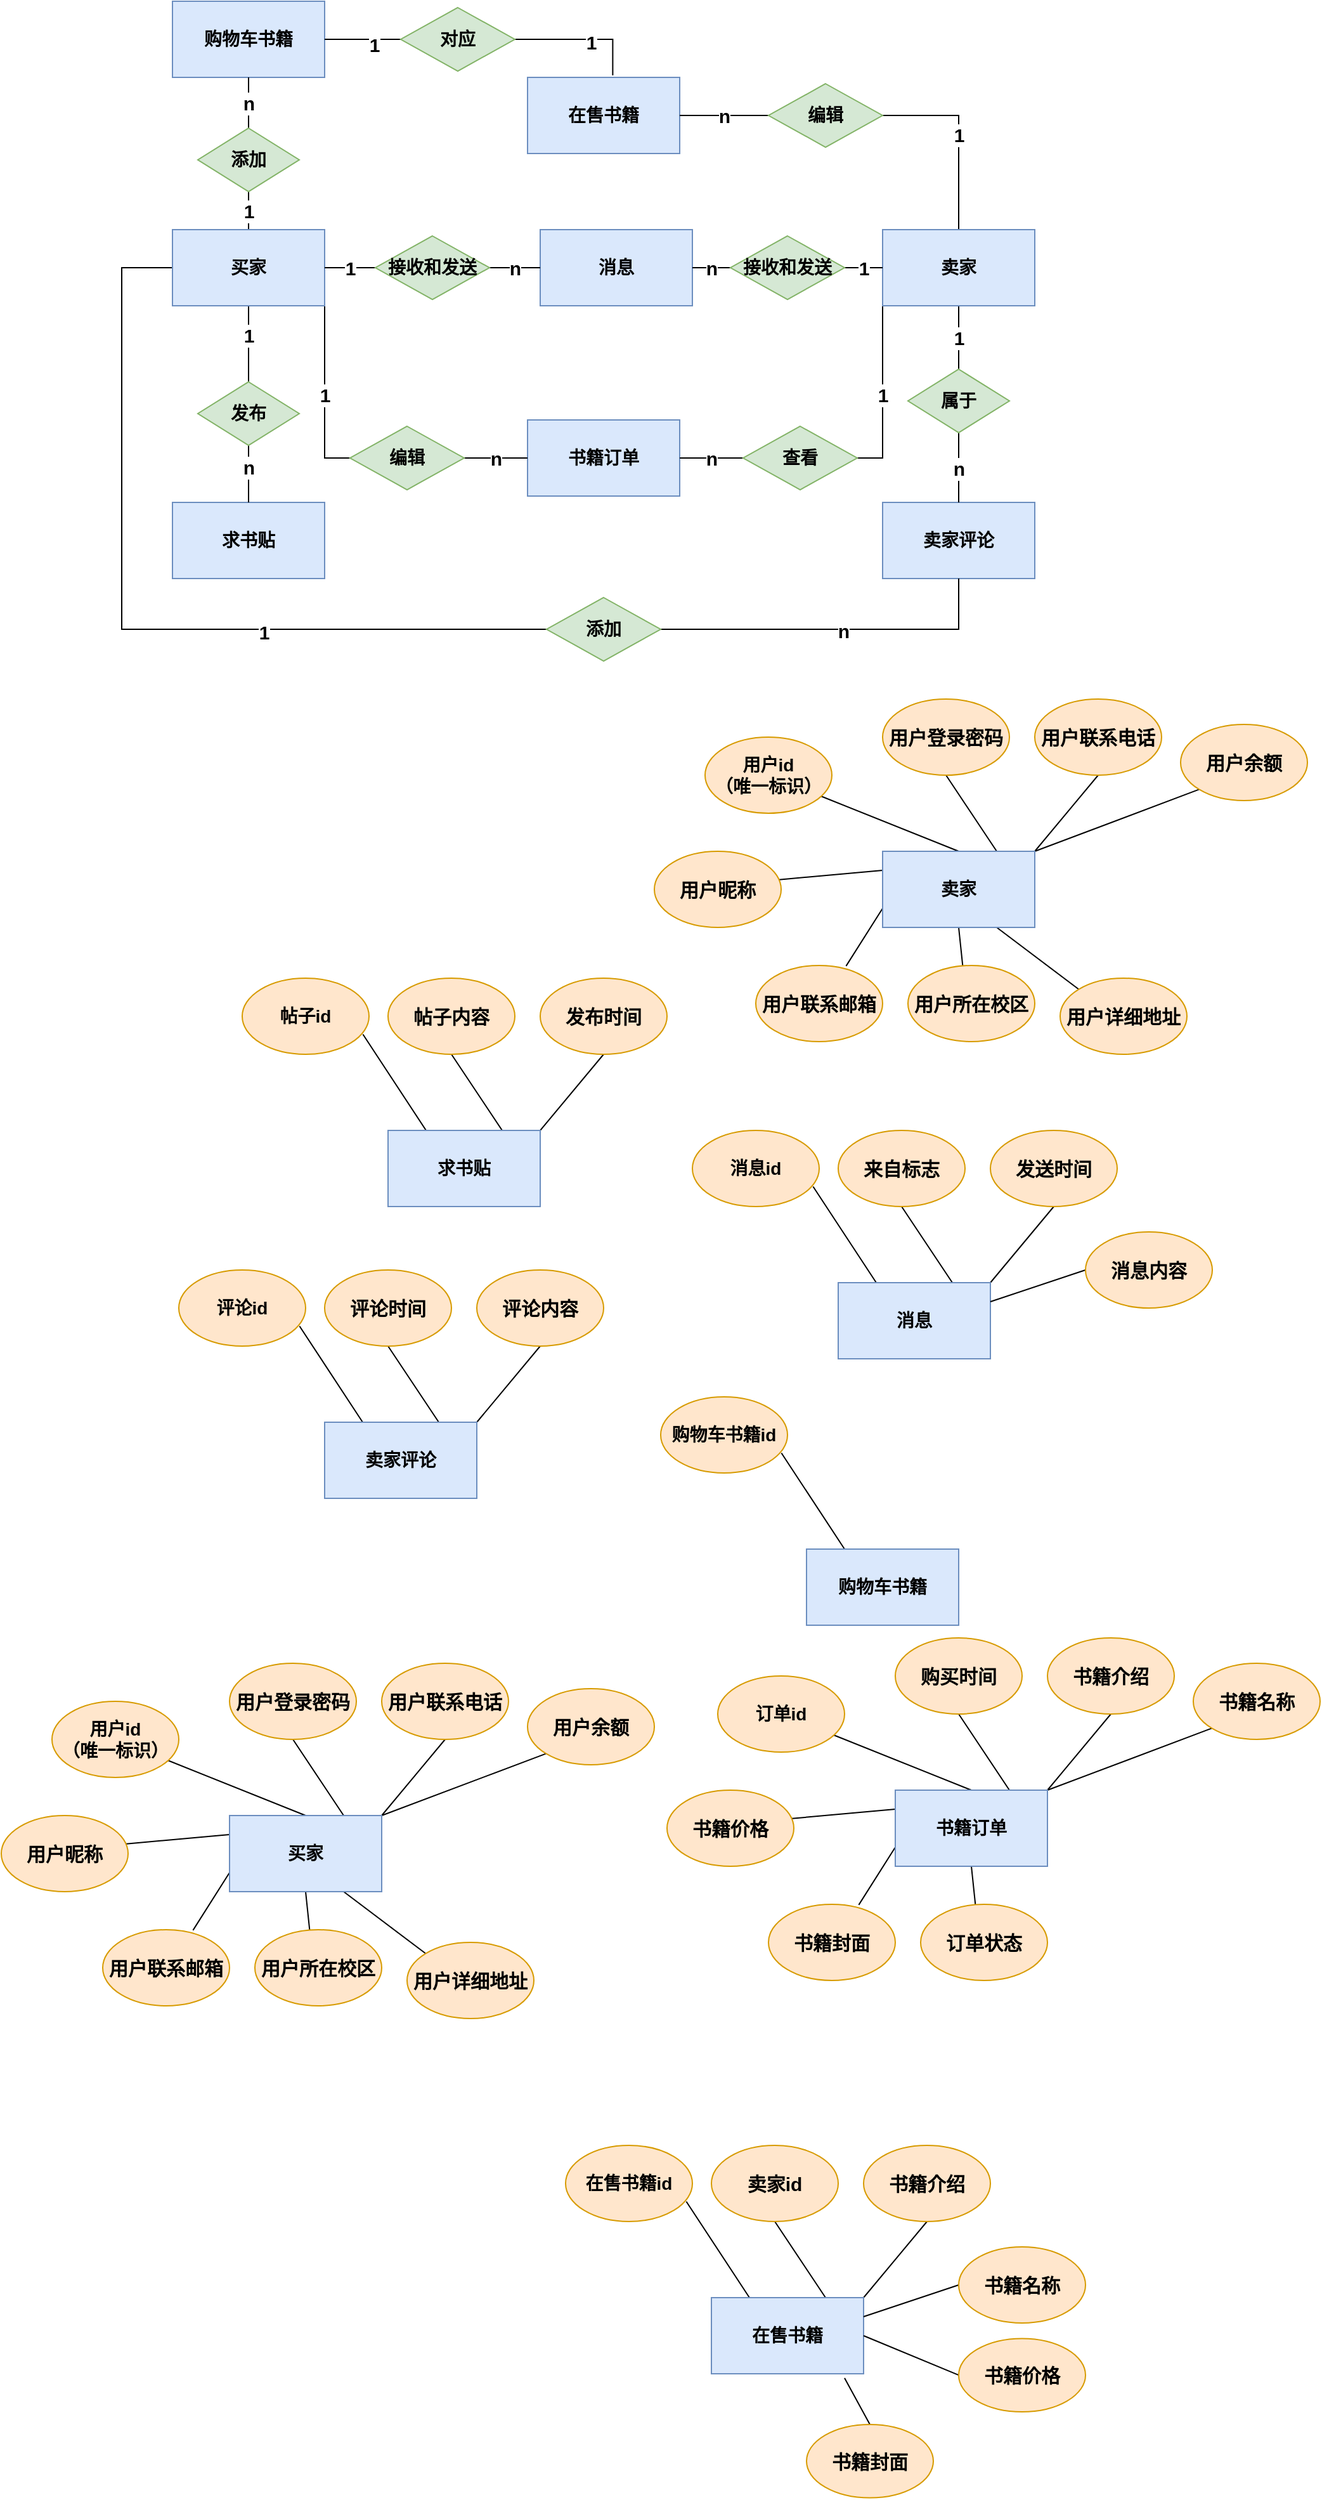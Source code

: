 <mxfile version="20.8.16" type="device"><diagram name="第 1 页" id="8l563rcON2vno61S410A"><mxGraphModel dx="1036" dy="1464" grid="1" gridSize="10" guides="1" tooltips="1" connect="1" arrows="0" fold="1" page="1" pageScale="1" pageWidth="1100" pageHeight="850" math="0" shadow="0"><root><mxCell id="0"/><mxCell id="1" parent="0"/><mxCell id="dIaClcadfGpG7z3lYNWs-26" value="1" style="edgeStyle=orthogonalEdgeStyle;rounded=0;orthogonalLoop=1;jettySize=auto;html=1;exitX=1;exitY=1;exitDx=0;exitDy=0;entryX=0;entryY=0.5;entryDx=0;entryDy=0;endArrow=none;endFill=0;fontSize=15;fontStyle=1" parent="1" source="dIaClcadfGpG7z3lYNWs-1" target="dIaClcadfGpG7z3lYNWs-25" edge="1"><mxGeometry relative="1" as="geometry"/></mxCell><mxCell id="dIaClcadfGpG7z3lYNWs-32" value="1" style="edgeStyle=orthogonalEdgeStyle;rounded=0;orthogonalLoop=1;jettySize=auto;html=1;exitX=0.5;exitY=0;exitDx=0;exitDy=0;entryX=0.5;entryY=1;entryDx=0;entryDy=0;endArrow=none;endFill=0;fontSize=15;fontStyle=1" parent="1" source="dIaClcadfGpG7z3lYNWs-1" target="dIaClcadfGpG7z3lYNWs-31" edge="1"><mxGeometry relative="1" as="geometry"/></mxCell><mxCell id="1oNPX_xILTCKL714M1H0-17" style="edgeStyle=orthogonalEdgeStyle;rounded=0;orthogonalLoop=1;jettySize=auto;html=1;exitX=0.5;exitY=1;exitDx=0;exitDy=0;entryX=0.5;entryY=0;entryDx=0;entryDy=0;endArrow=none;endFill=0;" parent="1" source="dIaClcadfGpG7z3lYNWs-1" target="1oNPX_xILTCKL714M1H0-2" edge="1"><mxGeometry relative="1" as="geometry"><Array as="points"><mxPoint x="230" y="230"/><mxPoint x="230" y="230"/></Array></mxGeometry></mxCell><mxCell id="1oNPX_xILTCKL714M1H0-22" value="1" style="edgeLabel;html=1;align=center;verticalAlign=middle;resizable=0;points=[];fontSize=15;fontStyle=1" parent="1oNPX_xILTCKL714M1H0-17" vertex="1" connectable="0"><mxGeometry x="-0.25" relative="1" as="geometry"><mxPoint as="offset"/></mxGeometry></mxCell><mxCell id="MzByz4AcuY7VvgMezkem-1" style="edgeStyle=orthogonalEdgeStyle;rounded=0;orthogonalLoop=1;jettySize=auto;html=1;exitX=0;exitY=0.5;exitDx=0;exitDy=0;entryX=0;entryY=0.5;entryDx=0;entryDy=0;endArrow=none;fontSize=15;endFill=0;fontStyle=1;" parent="1" source="dIaClcadfGpG7z3lYNWs-1" target="MzByz4AcuY7VvgMezkem-2" edge="1"><mxGeometry relative="1" as="geometry"><mxPoint x="140" y="461" as="targetPoint"/><Array as="points"><mxPoint x="130" y="180"/><mxPoint x="130" y="465"/></Array></mxGeometry></mxCell><mxCell id="MzByz4AcuY7VvgMezkem-4" value="1" style="edgeLabel;html=1;align=center;verticalAlign=middle;resizable=0;points=[];fontSize=15;fontFamily=Helvetica;fontColor=default;fontStyle=1" parent="MzByz4AcuY7VvgMezkem-1" vertex="1" connectable="0"><mxGeometry x="0.324" y="-2" relative="1" as="geometry"><mxPoint as="offset"/></mxGeometry></mxCell><mxCell id="dIaClcadfGpG7z3lYNWs-1" value="&lt;font style=&quot;font-size: 14px;&quot;&gt;&lt;b&gt;买家&lt;/b&gt;&lt;/font&gt;" style="rounded=0;whiteSpace=wrap;html=1;fillColor=#dae8fc;strokeColor=#6c8ebf;" parent="1" vertex="1"><mxGeometry x="170" y="150" width="120" height="60" as="geometry"/></mxCell><mxCell id="dIaClcadfGpG7z3lYNWs-17" value="1" style="edgeStyle=none;rounded=0;orthogonalLoop=1;jettySize=auto;html=1;exitX=0.5;exitY=1;exitDx=0;exitDy=0;entryX=0.5;entryY=0;entryDx=0;entryDy=0;endArrow=none;endFill=0;fontSize=15;fontStyle=1" parent="1" source="dIaClcadfGpG7z3lYNWs-2" target="dIaClcadfGpG7z3lYNWs-16" edge="1"><mxGeometry relative="1" as="geometry"/></mxCell><mxCell id="dIaClcadfGpG7z3lYNWs-34" value="1" style="edgeStyle=orthogonalEdgeStyle;rounded=0;orthogonalLoop=1;jettySize=auto;html=1;exitX=0;exitY=1;exitDx=0;exitDy=0;entryX=1;entryY=0.5;entryDx=0;entryDy=0;endArrow=none;endFill=0;fontSize=15;fontStyle=1" parent="1" source="dIaClcadfGpG7z3lYNWs-2" target="dIaClcadfGpG7z3lYNWs-28" edge="1"><mxGeometry relative="1" as="geometry"/></mxCell><mxCell id="dIaClcadfGpG7z3lYNWs-37" value="1" style="edgeStyle=orthogonalEdgeStyle;rounded=0;orthogonalLoop=1;jettySize=auto;html=1;exitX=0.5;exitY=0;exitDx=0;exitDy=0;entryX=1;entryY=0.5;entryDx=0;entryDy=0;endArrow=none;endFill=0;fontSize=15;fontStyle=1" parent="1" source="dIaClcadfGpG7z3lYNWs-2" target="dIaClcadfGpG7z3lYNWs-36" edge="1"><mxGeometry relative="1" as="geometry"/></mxCell><mxCell id="dIaClcadfGpG7z3lYNWs-2" value="&lt;font style=&quot;font-size: 14px;&quot;&gt;&lt;b&gt;卖家&lt;/b&gt;&lt;/font&gt;" style="rounded=0;whiteSpace=wrap;html=1;fillColor=#dae8fc;strokeColor=#6c8ebf;" parent="1" vertex="1"><mxGeometry x="730" y="150" width="120" height="60" as="geometry"/></mxCell><mxCell id="dIaClcadfGpG7z3lYNWs-3" value="&lt;font style=&quot;font-size: 14px;&quot;&gt;&lt;b&gt;在售书籍&lt;/b&gt;&lt;/font&gt;" style="rounded=0;whiteSpace=wrap;html=1;fillColor=#dae8fc;strokeColor=#6c8ebf;" parent="1" vertex="1"><mxGeometry x="450" y="30" width="120" height="60" as="geometry"/></mxCell><mxCell id="dIaClcadfGpG7z3lYNWs-4" value="&lt;font style=&quot;font-size: 14px;&quot;&gt;&lt;b&gt;消息&lt;/b&gt;&lt;/font&gt;" style="rounded=0;whiteSpace=wrap;html=1;fillColor=#dae8fc;strokeColor=#6c8ebf;" parent="1" vertex="1"><mxGeometry x="460" y="150" width="120" height="60" as="geometry"/></mxCell><mxCell id="dIaClcadfGpG7z3lYNWs-5" value="&lt;b&gt;&lt;font style=&quot;font-size: 14px;&quot;&gt;购物车书籍&lt;/font&gt;&lt;/b&gt;" style="rounded=0;whiteSpace=wrap;html=1;fillColor=#dae8fc;strokeColor=#6c8ebf;" parent="1" vertex="1"><mxGeometry x="170" y="-30" width="120" height="60" as="geometry"/></mxCell><mxCell id="dIaClcadfGpG7z3lYNWs-6" value="&lt;font style=&quot;font-size: 14px;&quot;&gt;&lt;b&gt;书籍订单&lt;/b&gt;&lt;/font&gt;" style="rounded=0;whiteSpace=wrap;html=1;fillColor=#dae8fc;strokeColor=#6c8ebf;" parent="1" vertex="1"><mxGeometry x="450" y="300" width="120" height="60" as="geometry"/></mxCell><mxCell id="dIaClcadfGpG7z3lYNWs-8" value="&lt;font style=&quot;font-size: 14px;&quot;&gt;&lt;b&gt;卖家评论&lt;/b&gt;&lt;/font&gt;" style="rounded=0;whiteSpace=wrap;html=1;fillColor=#dae8fc;strokeColor=#6c8ebf;" parent="1" vertex="1"><mxGeometry x="730" y="365" width="120" height="60" as="geometry"/></mxCell><mxCell id="dIaClcadfGpG7z3lYNWs-18" value="n" style="edgeStyle=none;rounded=0;orthogonalLoop=1;jettySize=auto;html=1;exitX=0.5;exitY=1;exitDx=0;exitDy=0;entryX=0.5;entryY=0;entryDx=0;entryDy=0;endArrow=none;endFill=0;fontSize=15;fontStyle=1" parent="1" source="dIaClcadfGpG7z3lYNWs-16" target="dIaClcadfGpG7z3lYNWs-8" edge="1"><mxGeometry relative="1" as="geometry"/></mxCell><mxCell id="dIaClcadfGpG7z3lYNWs-16" value="&lt;font style=&quot;font-size: 14px;&quot;&gt;&lt;b&gt;属于&lt;/b&gt;&lt;/font&gt;" style="rhombus;whiteSpace=wrap;html=1;fillColor=#d5e8d4;strokeColor=#82b366;" parent="1" vertex="1"><mxGeometry x="750" y="260" width="80" height="50" as="geometry"/></mxCell><mxCell id="dIaClcadfGpG7z3lYNWs-20" value="n" style="edgeStyle=none;rounded=0;orthogonalLoop=1;jettySize=auto;html=1;exitX=1;exitY=0.5;exitDx=0;exitDy=0;entryX=0;entryY=0.5;entryDx=0;entryDy=0;endArrow=none;endFill=0;fontSize=15;fontStyle=1" parent="1" source="dIaClcadfGpG7z3lYNWs-19" target="dIaClcadfGpG7z3lYNWs-4" edge="1"><mxGeometry relative="1" as="geometry"/></mxCell><mxCell id="dIaClcadfGpG7z3lYNWs-21" value="1" style="edgeStyle=none;rounded=0;orthogonalLoop=1;jettySize=auto;html=1;exitX=0;exitY=0.5;exitDx=0;exitDy=0;entryX=1;entryY=0.5;entryDx=0;entryDy=0;endArrow=none;endFill=0;fontSize=15;fontStyle=1" parent="1" source="dIaClcadfGpG7z3lYNWs-19" target="dIaClcadfGpG7z3lYNWs-1" edge="1"><mxGeometry relative="1" as="geometry"><mxPoint as="offset"/></mxGeometry></mxCell><mxCell id="dIaClcadfGpG7z3lYNWs-19" value="&lt;font style=&quot;font-size: 14px;&quot;&gt;&lt;b&gt;接收和发送&lt;/b&gt;&lt;/font&gt;" style="rhombus;whiteSpace=wrap;html=1;fillColor=#d5e8d4;strokeColor=#82b366;" parent="1" vertex="1"><mxGeometry x="330" y="155" width="90" height="50" as="geometry"/></mxCell><mxCell id="dIaClcadfGpG7z3lYNWs-23" value="1" style="edgeStyle=none;rounded=0;orthogonalLoop=1;jettySize=auto;html=1;exitX=1;exitY=0.5;exitDx=0;exitDy=0;entryX=0;entryY=0.5;entryDx=0;entryDy=0;endArrow=none;endFill=0;fontSize=15;fontStyle=1" parent="1" source="dIaClcadfGpG7z3lYNWs-22" target="dIaClcadfGpG7z3lYNWs-2" edge="1"><mxGeometry relative="1" as="geometry"/></mxCell><mxCell id="dIaClcadfGpG7z3lYNWs-24" value="n" style="edgeStyle=none;rounded=0;orthogonalLoop=1;jettySize=auto;html=1;exitX=0;exitY=0.5;exitDx=0;exitDy=0;entryX=1;entryY=0.5;entryDx=0;entryDy=0;endArrow=none;endFill=0;fontSize=15;fontStyle=1" parent="1" source="dIaClcadfGpG7z3lYNWs-22" target="dIaClcadfGpG7z3lYNWs-4" edge="1"><mxGeometry relative="1" as="geometry"/></mxCell><mxCell id="dIaClcadfGpG7z3lYNWs-22" value="&lt;font style=&quot;font-size: 14px;&quot;&gt;&lt;b&gt;接收和发送&lt;/b&gt;&lt;/font&gt;" style="rhombus;whiteSpace=wrap;html=1;fillColor=#d5e8d4;strokeColor=#82b366;" parent="1" vertex="1"><mxGeometry x="610" y="155" width="90" height="50" as="geometry"/></mxCell><mxCell id="dIaClcadfGpG7z3lYNWs-27" value="n" style="edgeStyle=orthogonalEdgeStyle;rounded=0;orthogonalLoop=1;jettySize=auto;html=1;exitX=1;exitY=0.5;exitDx=0;exitDy=0;entryX=0;entryY=0.5;entryDx=0;entryDy=0;endArrow=none;endFill=0;fontSize=15;fontStyle=1" parent="1" source="dIaClcadfGpG7z3lYNWs-25" target="dIaClcadfGpG7z3lYNWs-6" edge="1"><mxGeometry relative="1" as="geometry"/></mxCell><mxCell id="dIaClcadfGpG7z3lYNWs-25" value="&lt;font style=&quot;font-size: 14px;&quot;&gt;&lt;b&gt;编辑&lt;/b&gt;&lt;/font&gt;" style="rhombus;whiteSpace=wrap;html=1;fillColor=#d5e8d4;strokeColor=#82b366;" parent="1" vertex="1"><mxGeometry x="310" y="305" width="90" height="50" as="geometry"/></mxCell><mxCell id="dIaClcadfGpG7z3lYNWs-30" value="n" style="edgeStyle=orthogonalEdgeStyle;rounded=0;orthogonalLoop=1;jettySize=auto;html=1;exitX=0;exitY=0.5;exitDx=0;exitDy=0;entryX=1;entryY=0.5;entryDx=0;entryDy=0;endArrow=none;endFill=0;fontSize=15;fontStyle=1" parent="1" source="dIaClcadfGpG7z3lYNWs-28" target="dIaClcadfGpG7z3lYNWs-6" edge="1"><mxGeometry relative="1" as="geometry"/></mxCell><mxCell id="dIaClcadfGpG7z3lYNWs-28" value="&lt;font style=&quot;font-size: 14px;&quot;&gt;&lt;b&gt;查看&lt;/b&gt;&lt;/font&gt;" style="rhombus;whiteSpace=wrap;html=1;fillColor=#d5e8d4;strokeColor=#82b366;" parent="1" vertex="1"><mxGeometry x="620" y="305" width="90" height="50" as="geometry"/></mxCell><mxCell id="dIaClcadfGpG7z3lYNWs-33" value="n" style="edgeStyle=orthogonalEdgeStyle;rounded=0;orthogonalLoop=1;jettySize=auto;html=1;exitX=0.5;exitY=0;exitDx=0;exitDy=0;entryX=0.5;entryY=1;entryDx=0;entryDy=0;endArrow=none;endFill=0;fontSize=15;fontStyle=1" parent="1" source="dIaClcadfGpG7z3lYNWs-31" target="dIaClcadfGpG7z3lYNWs-5" edge="1"><mxGeometry relative="1" as="geometry"/></mxCell><mxCell id="dIaClcadfGpG7z3lYNWs-31" value="&lt;font style=&quot;font-size: 14px;&quot;&gt;&lt;b&gt;添加&lt;/b&gt;&lt;/font&gt;" style="rhombus;whiteSpace=wrap;html=1;fillColor=#d5e8d4;strokeColor=#82b366;" parent="1" vertex="1"><mxGeometry x="190" y="70" width="80" height="50" as="geometry"/></mxCell><mxCell id="dIaClcadfGpG7z3lYNWs-38" value="n" style="edgeStyle=orthogonalEdgeStyle;rounded=0;orthogonalLoop=1;jettySize=auto;html=1;exitX=0;exitY=0.5;exitDx=0;exitDy=0;entryX=1;entryY=0.5;entryDx=0;entryDy=0;endArrow=none;endFill=0;fontSize=15;fontStyle=1" parent="1" source="dIaClcadfGpG7z3lYNWs-36" target="dIaClcadfGpG7z3lYNWs-3" edge="1"><mxGeometry relative="1" as="geometry"/></mxCell><mxCell id="dIaClcadfGpG7z3lYNWs-36" value="&lt;font style=&quot;font-size: 14px;&quot;&gt;&lt;b&gt;编辑&lt;/b&gt;&lt;/font&gt;" style="rhombus;whiteSpace=wrap;html=1;fillColor=#d5e8d4;strokeColor=#82b366;" parent="1" vertex="1"><mxGeometry x="640" y="35" width="90" height="50" as="geometry"/></mxCell><mxCell id="1oNPX_xILTCKL714M1H0-1" value="&lt;span style=&quot;font-size: 14px;&quot;&gt;&lt;b&gt;求书贴&lt;/b&gt;&lt;/span&gt;" style="rounded=0;whiteSpace=wrap;html=1;fillColor=#dae8fc;strokeColor=#6c8ebf;" parent="1" vertex="1"><mxGeometry x="170" y="365" width="120" height="60" as="geometry"/></mxCell><mxCell id="1oNPX_xILTCKL714M1H0-21" style="edgeStyle=orthogonalEdgeStyle;rounded=0;orthogonalLoop=1;jettySize=auto;html=1;exitX=0.5;exitY=1;exitDx=0;exitDy=0;entryX=0.5;entryY=0;entryDx=0;entryDy=0;fontSize=13;fontStyle=1;endArrow=none;endFill=0;" parent="1" source="1oNPX_xILTCKL714M1H0-2" target="1oNPX_xILTCKL714M1H0-1" edge="1"><mxGeometry relative="1" as="geometry"/></mxCell><mxCell id="1oNPX_xILTCKL714M1H0-23" value="n" style="edgeLabel;html=1;align=center;verticalAlign=middle;resizable=0;points=[];fontSize=15;fontStyle=1" parent="1oNPX_xILTCKL714M1H0-21" vertex="1" connectable="0"><mxGeometry x="-0.255" y="2" relative="1" as="geometry"><mxPoint x="-2" as="offset"/></mxGeometry></mxCell><mxCell id="1oNPX_xILTCKL714M1H0-2" value="&lt;font style=&quot;font-size: 14px;&quot;&gt;&lt;b&gt;发布&lt;/b&gt;&lt;/font&gt;" style="rhombus;whiteSpace=wrap;html=1;fillColor=#d5e8d4;strokeColor=#82b366;" parent="1" vertex="1"><mxGeometry x="190" y="270" width="80" height="50" as="geometry"/></mxCell><mxCell id="MzByz4AcuY7VvgMezkem-3" style="edgeStyle=orthogonalEdgeStyle;shape=connector;rounded=0;orthogonalLoop=1;jettySize=auto;html=1;exitX=1;exitY=0.5;exitDx=0;exitDy=0;entryX=0.5;entryY=1;entryDx=0;entryDy=0;labelBackgroundColor=default;strokeColor=default;fontFamily=Helvetica;fontSize=15;fontColor=default;endArrow=none;endFill=0;fontStyle=1;" parent="1" source="MzByz4AcuY7VvgMezkem-2" target="dIaClcadfGpG7z3lYNWs-8" edge="1"><mxGeometry relative="1" as="geometry"/></mxCell><mxCell id="MzByz4AcuY7VvgMezkem-5" value="n" style="edgeLabel;html=1;align=center;verticalAlign=middle;resizable=0;points=[];fontSize=15;fontFamily=Helvetica;fontColor=default;fontStyle=1" parent="MzByz4AcuY7VvgMezkem-3" vertex="1" connectable="0"><mxGeometry x="0.047" y="-1" relative="1" as="geometry"><mxPoint as="offset"/></mxGeometry></mxCell><mxCell id="MzByz4AcuY7VvgMezkem-2" value="&lt;span style=&quot;font-size: 14px;&quot;&gt;&lt;b&gt;添加&lt;/b&gt;&lt;/span&gt;" style="rhombus;whiteSpace=wrap;html=1;fillColor=#d5e8d4;strokeColor=#82b366;" parent="1" vertex="1"><mxGeometry x="465" y="440" width="90" height="50" as="geometry"/></mxCell><mxCell id="MzByz4AcuY7VvgMezkem-8" style="edgeStyle=orthogonalEdgeStyle;shape=connector;rounded=0;orthogonalLoop=1;jettySize=auto;html=1;exitX=1;exitY=0.5;exitDx=0;exitDy=0;entryX=0.56;entryY=-0.027;entryDx=0;entryDy=0;entryPerimeter=0;labelBackgroundColor=default;strokeColor=default;fontFamily=Helvetica;fontSize=15;fontColor=default;endArrow=none;endFill=0;fontStyle=1;" parent="1" source="MzByz4AcuY7VvgMezkem-7" target="dIaClcadfGpG7z3lYNWs-3" edge="1"><mxGeometry relative="1" as="geometry"/></mxCell><mxCell id="MzByz4AcuY7VvgMezkem-11" value="1" style="edgeLabel;html=1;align=center;verticalAlign=middle;resizable=0;points=[];fontSize=15;fontFamily=Helvetica;fontColor=default;fontStyle=1" parent="MzByz4AcuY7VvgMezkem-8" vertex="1" connectable="0"><mxGeometry x="0.137" y="-2" relative="1" as="geometry"><mxPoint as="offset"/></mxGeometry></mxCell><mxCell id="MzByz4AcuY7VvgMezkem-9" style="edgeStyle=orthogonalEdgeStyle;shape=connector;rounded=0;orthogonalLoop=1;jettySize=auto;html=1;exitX=0;exitY=0.5;exitDx=0;exitDy=0;entryX=1;entryY=0.5;entryDx=0;entryDy=0;labelBackgroundColor=default;strokeColor=default;fontFamily=Helvetica;fontSize=15;fontColor=default;endArrow=none;endFill=0;fontStyle=1;" parent="1" source="MzByz4AcuY7VvgMezkem-7" target="dIaClcadfGpG7z3lYNWs-5" edge="1"><mxGeometry relative="1" as="geometry"/></mxCell><mxCell id="MzByz4AcuY7VvgMezkem-10" value="1" style="edgeLabel;html=1;align=center;verticalAlign=middle;resizable=0;points=[];fontSize=15;fontFamily=Helvetica;fontColor=default;fontStyle=1" parent="MzByz4AcuY7VvgMezkem-9" vertex="1" connectable="0"><mxGeometry x="-0.3" y="4" relative="1" as="geometry"><mxPoint as="offset"/></mxGeometry></mxCell><mxCell id="MzByz4AcuY7VvgMezkem-7" value="&lt;span style=&quot;font-size: 14px;&quot;&gt;&lt;b&gt;对应&lt;/b&gt;&lt;/span&gt;" style="rhombus;whiteSpace=wrap;html=1;fillColor=#d5e8d4;strokeColor=#82b366;" parent="1" vertex="1"><mxGeometry x="350" y="-25" width="90" height="50" as="geometry"/></mxCell><mxCell id="RXE6Exh6KFEP3RK8xQC1-11" style="edgeStyle=none;rounded=0;orthogonalLoop=1;jettySize=auto;html=1;exitX=1;exitY=0;exitDx=0;exitDy=0;entryX=0;entryY=1;entryDx=0;entryDy=0;fontSize=15;endArrow=none;endFill=0;fontStyle=1;" parent="1" source="RXE6Exh6KFEP3RK8xQC1-1" target="RXE6Exh6KFEP3RK8xQC1-9" edge="1"><mxGeometry relative="1" as="geometry"/></mxCell><mxCell id="RXE6Exh6KFEP3RK8xQC1-12" style="edgeStyle=none;rounded=0;orthogonalLoop=1;jettySize=auto;html=1;exitX=1;exitY=0;exitDx=0;exitDy=0;entryX=0.5;entryY=1;entryDx=0;entryDy=0;fontSize=15;endArrow=none;endFill=0;fontStyle=1;" parent="1" source="RXE6Exh6KFEP3RK8xQC1-1" target="RXE6Exh6KFEP3RK8xQC1-4" edge="1"><mxGeometry relative="1" as="geometry"/></mxCell><mxCell id="RXE6Exh6KFEP3RK8xQC1-13" style="edgeStyle=none;rounded=0;orthogonalLoop=1;jettySize=auto;html=1;exitX=0.75;exitY=0;exitDx=0;exitDy=0;entryX=0.5;entryY=1;entryDx=0;entryDy=0;fontSize=15;endArrow=none;endFill=0;fontStyle=1;" parent="1" source="RXE6Exh6KFEP3RK8xQC1-1" target="RXE6Exh6KFEP3RK8xQC1-3" edge="1"><mxGeometry relative="1" as="geometry"/></mxCell><mxCell id="RXE6Exh6KFEP3RK8xQC1-14" style="edgeStyle=none;rounded=0;orthogonalLoop=1;jettySize=auto;html=1;exitX=0.5;exitY=0;exitDx=0;exitDy=0;fontSize=15;endArrow=none;endFill=0;fontStyle=1;" parent="1" source="RXE6Exh6KFEP3RK8xQC1-1" target="RXE6Exh6KFEP3RK8xQC1-2" edge="1"><mxGeometry relative="1" as="geometry"/></mxCell><mxCell id="RXE6Exh6KFEP3RK8xQC1-15" style="edgeStyle=none;rounded=0;orthogonalLoop=1;jettySize=auto;html=1;exitX=0;exitY=0.25;exitDx=0;exitDy=0;entryX=0.984;entryY=0.373;entryDx=0;entryDy=0;entryPerimeter=0;fontSize=15;endArrow=none;endFill=0;fontStyle=1;" parent="1" source="RXE6Exh6KFEP3RK8xQC1-1" target="RXE6Exh6KFEP3RK8xQC1-7" edge="1"><mxGeometry relative="1" as="geometry"/></mxCell><mxCell id="RXE6Exh6KFEP3RK8xQC1-16" style="edgeStyle=none;rounded=0;orthogonalLoop=1;jettySize=auto;html=1;exitX=0;exitY=0.75;exitDx=0;exitDy=0;entryX=0.712;entryY=0.007;entryDx=0;entryDy=0;entryPerimeter=0;fontSize=15;endArrow=none;endFill=0;fontStyle=1;" parent="1" source="RXE6Exh6KFEP3RK8xQC1-1" target="RXE6Exh6KFEP3RK8xQC1-5" edge="1"><mxGeometry relative="1" as="geometry"><Array as="points"/></mxGeometry></mxCell><mxCell id="RXE6Exh6KFEP3RK8xQC1-17" style="edgeStyle=none;rounded=0;orthogonalLoop=1;jettySize=auto;html=1;exitX=0.5;exitY=1;exitDx=0;exitDy=0;entryX=0.432;entryY=0.007;entryDx=0;entryDy=0;entryPerimeter=0;fontSize=15;endArrow=none;endFill=0;fontStyle=1;" parent="1" source="RXE6Exh6KFEP3RK8xQC1-1" target="RXE6Exh6KFEP3RK8xQC1-10" edge="1"><mxGeometry relative="1" as="geometry"><Array as="points"/></mxGeometry></mxCell><mxCell id="RXE6Exh6KFEP3RK8xQC1-18" style="edgeStyle=none;rounded=0;orthogonalLoop=1;jettySize=auto;html=1;exitX=0.75;exitY=1;exitDx=0;exitDy=0;entryX=0;entryY=0;entryDx=0;entryDy=0;fontSize=15;endArrow=none;endFill=0;fontStyle=1;" parent="1" source="RXE6Exh6KFEP3RK8xQC1-1" target="RXE6Exh6KFEP3RK8xQC1-8" edge="1"><mxGeometry relative="1" as="geometry"/></mxCell><mxCell id="RXE6Exh6KFEP3RK8xQC1-1" value="&lt;font style=&quot;font-size: 14px;&quot;&gt;&lt;b&gt;买家&lt;/b&gt;&lt;/font&gt;" style="rounded=0;whiteSpace=wrap;html=1;fillColor=#dae8fc;strokeColor=#6c8ebf;" parent="1" vertex="1"><mxGeometry x="215" y="1400" width="120" height="60" as="geometry"/></mxCell><mxCell id="RXE6Exh6KFEP3RK8xQC1-2" value="&lt;font style=&quot;font-size: 14px;&quot;&gt;&lt;b&gt;用户id&lt;br&gt;（唯一标识）&lt;/b&gt;&lt;/font&gt;" style="ellipse;whiteSpace=wrap;html=1;fillColor=#ffe6cc;strokeColor=#d79b00;" parent="1" vertex="1"><mxGeometry x="75" y="1310" width="100" height="60" as="geometry"/></mxCell><mxCell id="RXE6Exh6KFEP3RK8xQC1-3" value="&lt;font style=&quot;font-size: 15px;&quot;&gt;&lt;b&gt;用户登录密码&lt;/b&gt;&lt;/font&gt;" style="ellipse;whiteSpace=wrap;html=1;fillColor=#ffe6cc;strokeColor=#d79b00;" parent="1" vertex="1"><mxGeometry x="215" y="1280" width="100" height="60" as="geometry"/></mxCell><mxCell id="RXE6Exh6KFEP3RK8xQC1-4" value="&lt;font style=&quot;font-size: 15px;&quot;&gt;&lt;b&gt;用户联系电话&lt;/b&gt;&lt;/font&gt;" style="ellipse;whiteSpace=wrap;html=1;fillColor=#ffe6cc;strokeColor=#d79b00;" parent="1" vertex="1"><mxGeometry x="335" y="1280" width="100" height="60" as="geometry"/></mxCell><mxCell id="RXE6Exh6KFEP3RK8xQC1-5" value="&lt;font style=&quot;font-size: 15px;&quot;&gt;&lt;b&gt;用户联系邮箱&lt;/b&gt;&lt;/font&gt;" style="ellipse;whiteSpace=wrap;html=1;fillColor=#ffe6cc;strokeColor=#d79b00;" parent="1" vertex="1"><mxGeometry x="115" y="1490" width="100" height="60" as="geometry"/></mxCell><mxCell id="RXE6Exh6KFEP3RK8xQC1-7" value="&lt;font style=&quot;font-size: 15px;&quot;&gt;&lt;b&gt;用户昵称&lt;/b&gt;&lt;/font&gt;" style="ellipse;whiteSpace=wrap;html=1;fillColor=#ffe6cc;strokeColor=#d79b00;" parent="1" vertex="1"><mxGeometry x="35" y="1400" width="100" height="60" as="geometry"/></mxCell><mxCell id="RXE6Exh6KFEP3RK8xQC1-8" value="&lt;font style=&quot;font-size: 15px;&quot;&gt;&lt;b&gt;用户详细地址&lt;/b&gt;&lt;/font&gt;" style="ellipse;whiteSpace=wrap;html=1;fillColor=#ffe6cc;strokeColor=#d79b00;" parent="1" vertex="1"><mxGeometry x="355" y="1500" width="100" height="60" as="geometry"/></mxCell><mxCell id="RXE6Exh6KFEP3RK8xQC1-9" value="&lt;b&gt;&lt;font style=&quot;font-size: 15px;&quot;&gt;用户余额&lt;/font&gt;&lt;/b&gt;" style="ellipse;whiteSpace=wrap;html=1;fillColor=#ffe6cc;strokeColor=#d79b00;" parent="1" vertex="1"><mxGeometry x="450" y="1300" width="100" height="60" as="geometry"/></mxCell><mxCell id="RXE6Exh6KFEP3RK8xQC1-10" value="&lt;font style=&quot;font-size: 15px;&quot;&gt;&lt;b&gt;用户所在校区&lt;/b&gt;&lt;/font&gt;" style="ellipse;whiteSpace=wrap;html=1;fillColor=#ffe6cc;strokeColor=#d79b00;" parent="1" vertex="1"><mxGeometry x="235" y="1490" width="100" height="60" as="geometry"/></mxCell><mxCell id="RXE6Exh6KFEP3RK8xQC1-19" style="edgeStyle=none;rounded=0;orthogonalLoop=1;jettySize=auto;html=1;exitX=1;exitY=0;exitDx=0;exitDy=0;entryX=0;entryY=1;entryDx=0;entryDy=0;fontSize=15;endArrow=none;endFill=0;fontStyle=1;" parent="1" source="RXE6Exh6KFEP3RK8xQC1-27" target="RXE6Exh6KFEP3RK8xQC1-34" edge="1"><mxGeometry relative="1" as="geometry"/></mxCell><mxCell id="RXE6Exh6KFEP3RK8xQC1-20" style="edgeStyle=none;rounded=0;orthogonalLoop=1;jettySize=auto;html=1;exitX=1;exitY=0;exitDx=0;exitDy=0;entryX=0.5;entryY=1;entryDx=0;entryDy=0;fontSize=15;endArrow=none;endFill=0;fontStyle=1;" parent="1" source="RXE6Exh6KFEP3RK8xQC1-27" target="RXE6Exh6KFEP3RK8xQC1-30" edge="1"><mxGeometry relative="1" as="geometry"/></mxCell><mxCell id="RXE6Exh6KFEP3RK8xQC1-21" style="edgeStyle=none;rounded=0;orthogonalLoop=1;jettySize=auto;html=1;exitX=0.75;exitY=0;exitDx=0;exitDy=0;entryX=0.5;entryY=1;entryDx=0;entryDy=0;fontSize=15;endArrow=none;endFill=0;fontStyle=1;" parent="1" source="RXE6Exh6KFEP3RK8xQC1-27" target="RXE6Exh6KFEP3RK8xQC1-29" edge="1"><mxGeometry relative="1" as="geometry"/></mxCell><mxCell id="RXE6Exh6KFEP3RK8xQC1-22" style="edgeStyle=none;rounded=0;orthogonalLoop=1;jettySize=auto;html=1;exitX=0.5;exitY=0;exitDx=0;exitDy=0;fontSize=15;endArrow=none;endFill=0;fontStyle=1;" parent="1" source="RXE6Exh6KFEP3RK8xQC1-27" target="RXE6Exh6KFEP3RK8xQC1-28" edge="1"><mxGeometry relative="1" as="geometry"/></mxCell><mxCell id="RXE6Exh6KFEP3RK8xQC1-23" style="edgeStyle=none;rounded=0;orthogonalLoop=1;jettySize=auto;html=1;exitX=0;exitY=0.25;exitDx=0;exitDy=0;entryX=0.984;entryY=0.373;entryDx=0;entryDy=0;entryPerimeter=0;fontSize=15;endArrow=none;endFill=0;fontStyle=1;" parent="1" source="RXE6Exh6KFEP3RK8xQC1-27" target="RXE6Exh6KFEP3RK8xQC1-32" edge="1"><mxGeometry relative="1" as="geometry"/></mxCell><mxCell id="RXE6Exh6KFEP3RK8xQC1-24" style="edgeStyle=none;rounded=0;orthogonalLoop=1;jettySize=auto;html=1;exitX=0;exitY=0.75;exitDx=0;exitDy=0;entryX=0.712;entryY=0.007;entryDx=0;entryDy=0;entryPerimeter=0;fontSize=15;endArrow=none;endFill=0;fontStyle=1;" parent="1" source="RXE6Exh6KFEP3RK8xQC1-27" target="RXE6Exh6KFEP3RK8xQC1-31" edge="1"><mxGeometry relative="1" as="geometry"><Array as="points"/></mxGeometry></mxCell><mxCell id="RXE6Exh6KFEP3RK8xQC1-25" style="edgeStyle=none;rounded=0;orthogonalLoop=1;jettySize=auto;html=1;exitX=0.5;exitY=1;exitDx=0;exitDy=0;entryX=0.432;entryY=0.007;entryDx=0;entryDy=0;entryPerimeter=0;fontSize=15;endArrow=none;endFill=0;fontStyle=1;" parent="1" source="RXE6Exh6KFEP3RK8xQC1-27" target="RXE6Exh6KFEP3RK8xQC1-35" edge="1"><mxGeometry relative="1" as="geometry"><Array as="points"/></mxGeometry></mxCell><mxCell id="RXE6Exh6KFEP3RK8xQC1-26" style="edgeStyle=none;rounded=0;orthogonalLoop=1;jettySize=auto;html=1;exitX=0.75;exitY=1;exitDx=0;exitDy=0;entryX=0;entryY=0;entryDx=0;entryDy=0;fontSize=15;endArrow=none;endFill=0;fontStyle=1;" parent="1" source="RXE6Exh6KFEP3RK8xQC1-27" target="RXE6Exh6KFEP3RK8xQC1-33" edge="1"><mxGeometry relative="1" as="geometry"/></mxCell><mxCell id="RXE6Exh6KFEP3RK8xQC1-27" value="&lt;font style=&quot;font-size: 14px;&quot;&gt;&lt;b&gt;卖家&lt;/b&gt;&lt;/font&gt;" style="rounded=0;whiteSpace=wrap;html=1;fillColor=#dae8fc;strokeColor=#6c8ebf;" parent="1" vertex="1"><mxGeometry x="730" y="640" width="120" height="60" as="geometry"/></mxCell><mxCell id="RXE6Exh6KFEP3RK8xQC1-28" value="&lt;font style=&quot;font-size: 14px;&quot;&gt;&lt;b&gt;用户id&lt;br&gt;（唯一标识）&lt;/b&gt;&lt;/font&gt;" style="ellipse;whiteSpace=wrap;html=1;fillColor=#ffe6cc;strokeColor=#d79b00;" parent="1" vertex="1"><mxGeometry x="590" y="550" width="100" height="60" as="geometry"/></mxCell><mxCell id="RXE6Exh6KFEP3RK8xQC1-29" value="&lt;font style=&quot;font-size: 15px;&quot;&gt;&lt;b&gt;用户登录密码&lt;/b&gt;&lt;/font&gt;" style="ellipse;whiteSpace=wrap;html=1;fillColor=#ffe6cc;strokeColor=#d79b00;" parent="1" vertex="1"><mxGeometry x="730" y="520" width="100" height="60" as="geometry"/></mxCell><mxCell id="RXE6Exh6KFEP3RK8xQC1-30" value="&lt;font style=&quot;font-size: 15px;&quot;&gt;&lt;b&gt;用户联系电话&lt;/b&gt;&lt;/font&gt;" style="ellipse;whiteSpace=wrap;html=1;fillColor=#ffe6cc;strokeColor=#d79b00;" parent="1" vertex="1"><mxGeometry x="850" y="520" width="100" height="60" as="geometry"/></mxCell><mxCell id="RXE6Exh6KFEP3RK8xQC1-31" value="&lt;font style=&quot;font-size: 15px;&quot;&gt;&lt;b&gt;用户联系邮箱&lt;/b&gt;&lt;/font&gt;" style="ellipse;whiteSpace=wrap;html=1;fillColor=#ffe6cc;strokeColor=#d79b00;" parent="1" vertex="1"><mxGeometry x="630" y="730" width="100" height="60" as="geometry"/></mxCell><mxCell id="RXE6Exh6KFEP3RK8xQC1-32" value="&lt;font style=&quot;font-size: 15px;&quot;&gt;&lt;b&gt;用户昵称&lt;/b&gt;&lt;/font&gt;" style="ellipse;whiteSpace=wrap;html=1;fillColor=#ffe6cc;strokeColor=#d79b00;" parent="1" vertex="1"><mxGeometry x="550" y="640" width="100" height="60" as="geometry"/></mxCell><mxCell id="RXE6Exh6KFEP3RK8xQC1-33" value="&lt;font style=&quot;font-size: 15px;&quot;&gt;&lt;b&gt;用户详细地址&lt;/b&gt;&lt;/font&gt;" style="ellipse;whiteSpace=wrap;html=1;fillColor=#ffe6cc;strokeColor=#d79b00;" parent="1" vertex="1"><mxGeometry x="870" y="740" width="100" height="60" as="geometry"/></mxCell><mxCell id="RXE6Exh6KFEP3RK8xQC1-34" value="&lt;b&gt;&lt;font style=&quot;font-size: 15px;&quot;&gt;用户余额&lt;/font&gt;&lt;/b&gt;" style="ellipse;whiteSpace=wrap;html=1;fillColor=#ffe6cc;strokeColor=#d79b00;" parent="1" vertex="1"><mxGeometry x="965" y="540" width="100" height="60" as="geometry"/></mxCell><mxCell id="RXE6Exh6KFEP3RK8xQC1-35" value="&lt;font style=&quot;font-size: 15px;&quot;&gt;&lt;b&gt;用户所在校区&lt;/b&gt;&lt;/font&gt;" style="ellipse;whiteSpace=wrap;html=1;fillColor=#ffe6cc;strokeColor=#d79b00;" parent="1" vertex="1"><mxGeometry x="750" y="730" width="100" height="60" as="geometry"/></mxCell><mxCell id="u-hYFYh1c3Qh4SyzQf_p-2" style="edgeStyle=none;rounded=0;orthogonalLoop=1;jettySize=auto;html=1;exitX=1;exitY=0;exitDx=0;exitDy=0;entryX=0.5;entryY=1;entryDx=0;entryDy=0;fontSize=15;endArrow=none;endFill=0;fontStyle=1;" edge="1" parent="1" source="u-hYFYh1c3Qh4SyzQf_p-9" target="u-hYFYh1c3Qh4SyzQf_p-12"><mxGeometry relative="1" as="geometry"/></mxCell><mxCell id="u-hYFYh1c3Qh4SyzQf_p-3" style="edgeStyle=none;rounded=0;orthogonalLoop=1;jettySize=auto;html=1;exitX=0.75;exitY=0;exitDx=0;exitDy=0;entryX=0.5;entryY=1;entryDx=0;entryDy=0;fontSize=15;endArrow=none;endFill=0;fontStyle=1;" edge="1" parent="1" source="u-hYFYh1c3Qh4SyzQf_p-9" target="u-hYFYh1c3Qh4SyzQf_p-11"><mxGeometry relative="1" as="geometry"/></mxCell><mxCell id="u-hYFYh1c3Qh4SyzQf_p-4" style="edgeStyle=none;rounded=0;orthogonalLoop=1;jettySize=auto;html=1;exitX=0.25;exitY=0;exitDx=0;exitDy=0;fontSize=15;endArrow=none;endFill=0;fontStyle=1;entryX=0.952;entryY=0.737;entryDx=0;entryDy=0;entryPerimeter=0;" edge="1" parent="1" source="u-hYFYh1c3Qh4SyzQf_p-9" target="u-hYFYh1c3Qh4SyzQf_p-10"><mxGeometry relative="1" as="geometry"><mxPoint x="320" y="950" as="sourcePoint"/></mxGeometry></mxCell><mxCell id="u-hYFYh1c3Qh4SyzQf_p-9" value="&lt;span style=&quot;font-size: 14px;&quot;&gt;&lt;b&gt;求书贴&lt;/b&gt;&lt;/span&gt;" style="rounded=0;whiteSpace=wrap;html=1;fillColor=#dae8fc;strokeColor=#6c8ebf;" vertex="1" parent="1"><mxGeometry x="340" y="860" width="120" height="60" as="geometry"/></mxCell><mxCell id="u-hYFYh1c3Qh4SyzQf_p-10" value="&lt;span style=&quot;font-size: 14px;&quot;&gt;&lt;b&gt;帖子id&lt;/b&gt;&lt;/span&gt;" style="ellipse;whiteSpace=wrap;html=1;fillColor=#ffe6cc;strokeColor=#d79b00;" vertex="1" parent="1"><mxGeometry x="225" y="740" width="100" height="60" as="geometry"/></mxCell><mxCell id="u-hYFYh1c3Qh4SyzQf_p-11" value="&lt;font style=&quot;font-size: 15px;&quot;&gt;&lt;b&gt;帖子内容&lt;/b&gt;&lt;/font&gt;" style="ellipse;whiteSpace=wrap;html=1;fillColor=#ffe6cc;strokeColor=#d79b00;" vertex="1" parent="1"><mxGeometry x="340" y="740" width="100" height="60" as="geometry"/></mxCell><mxCell id="u-hYFYh1c3Qh4SyzQf_p-12" value="&lt;font style=&quot;font-size: 15px;&quot;&gt;&lt;b&gt;发布时间&lt;/b&gt;&lt;/font&gt;" style="ellipse;whiteSpace=wrap;html=1;fillColor=#ffe6cc;strokeColor=#d79b00;" vertex="1" parent="1"><mxGeometry x="460" y="740" width="100" height="60" as="geometry"/></mxCell><mxCell id="u-hYFYh1c3Qh4SyzQf_p-18" style="edgeStyle=none;rounded=0;orthogonalLoop=1;jettySize=auto;html=1;exitX=1;exitY=0;exitDx=0;exitDy=0;entryX=0.5;entryY=1;entryDx=0;entryDy=0;fontSize=15;endArrow=none;endFill=0;fontStyle=1;" edge="1" parent="1" source="u-hYFYh1c3Qh4SyzQf_p-21" target="u-hYFYh1c3Qh4SyzQf_p-24"><mxGeometry relative="1" as="geometry"/></mxCell><mxCell id="u-hYFYh1c3Qh4SyzQf_p-19" style="edgeStyle=none;rounded=0;orthogonalLoop=1;jettySize=auto;html=1;exitX=0.75;exitY=0;exitDx=0;exitDy=0;entryX=0.5;entryY=1;entryDx=0;entryDy=0;fontSize=15;endArrow=none;endFill=0;fontStyle=1;" edge="1" parent="1" source="u-hYFYh1c3Qh4SyzQf_p-21" target="u-hYFYh1c3Qh4SyzQf_p-23"><mxGeometry relative="1" as="geometry"/></mxCell><mxCell id="u-hYFYh1c3Qh4SyzQf_p-20" style="edgeStyle=none;rounded=0;orthogonalLoop=1;jettySize=auto;html=1;exitX=0.25;exitY=0;exitDx=0;exitDy=0;fontSize=15;endArrow=none;endFill=0;fontStyle=1;entryX=0.952;entryY=0.737;entryDx=0;entryDy=0;entryPerimeter=0;" edge="1" parent="1" source="u-hYFYh1c3Qh4SyzQf_p-21" target="u-hYFYh1c3Qh4SyzQf_p-22"><mxGeometry relative="1" as="geometry"><mxPoint x="675" y="1070" as="sourcePoint"/></mxGeometry></mxCell><mxCell id="u-hYFYh1c3Qh4SyzQf_p-21" value="&lt;span style=&quot;font-size: 14px;&quot;&gt;&lt;b&gt;消息&lt;/b&gt;&lt;/span&gt;" style="rounded=0;whiteSpace=wrap;html=1;fillColor=#dae8fc;strokeColor=#6c8ebf;" vertex="1" parent="1"><mxGeometry x="695" y="980" width="120" height="60" as="geometry"/></mxCell><mxCell id="u-hYFYh1c3Qh4SyzQf_p-22" value="&lt;span style=&quot;font-size: 14px;&quot;&gt;&lt;b&gt;消息id&lt;/b&gt;&lt;/span&gt;" style="ellipse;whiteSpace=wrap;html=1;fillColor=#ffe6cc;strokeColor=#d79b00;" vertex="1" parent="1"><mxGeometry x="580" y="860" width="100" height="60" as="geometry"/></mxCell><mxCell id="u-hYFYh1c3Qh4SyzQf_p-23" value="&lt;span style=&quot;font-size: 15px;&quot;&gt;&lt;b&gt;来自标志&lt;/b&gt;&lt;/span&gt;" style="ellipse;whiteSpace=wrap;html=1;fillColor=#ffe6cc;strokeColor=#d79b00;" vertex="1" parent="1"><mxGeometry x="695" y="860" width="100" height="60" as="geometry"/></mxCell><mxCell id="u-hYFYh1c3Qh4SyzQf_p-24" value="&lt;font style=&quot;font-size: 15px;&quot;&gt;&lt;b&gt;发送时间&lt;/b&gt;&lt;/font&gt;" style="ellipse;whiteSpace=wrap;html=1;fillColor=#ffe6cc;strokeColor=#d79b00;" vertex="1" parent="1"><mxGeometry x="815" y="860" width="100" height="60" as="geometry"/></mxCell><mxCell id="u-hYFYh1c3Qh4SyzQf_p-25" style="edgeStyle=none;rounded=0;orthogonalLoop=1;jettySize=auto;html=1;exitX=1;exitY=0;exitDx=0;exitDy=0;entryX=0.5;entryY=1;entryDx=0;entryDy=0;fontSize=15;endArrow=none;endFill=0;fontStyle=1;" edge="1" parent="1" source="u-hYFYh1c3Qh4SyzQf_p-28" target="u-hYFYh1c3Qh4SyzQf_p-31"><mxGeometry relative="1" as="geometry"/></mxCell><mxCell id="u-hYFYh1c3Qh4SyzQf_p-26" style="edgeStyle=none;rounded=0;orthogonalLoop=1;jettySize=auto;html=1;exitX=0.75;exitY=0;exitDx=0;exitDy=0;entryX=0.5;entryY=1;entryDx=0;entryDy=0;fontSize=15;endArrow=none;endFill=0;fontStyle=1;" edge="1" parent="1" source="u-hYFYh1c3Qh4SyzQf_p-28" target="u-hYFYh1c3Qh4SyzQf_p-30"><mxGeometry relative="1" as="geometry"/></mxCell><mxCell id="u-hYFYh1c3Qh4SyzQf_p-27" style="edgeStyle=none;rounded=0;orthogonalLoop=1;jettySize=auto;html=1;exitX=0.25;exitY=0;exitDx=0;exitDy=0;fontSize=15;endArrow=none;endFill=0;fontStyle=1;entryX=0.952;entryY=0.737;entryDx=0;entryDy=0;entryPerimeter=0;" edge="1" parent="1" source="u-hYFYh1c3Qh4SyzQf_p-28" target="u-hYFYh1c3Qh4SyzQf_p-29"><mxGeometry relative="1" as="geometry"><mxPoint x="270" y="1180" as="sourcePoint"/></mxGeometry></mxCell><mxCell id="u-hYFYh1c3Qh4SyzQf_p-28" value="&lt;span style=&quot;font-size: 14px;&quot;&gt;&lt;b&gt;卖家评论&lt;/b&gt;&lt;/span&gt;" style="rounded=0;whiteSpace=wrap;html=1;fillColor=#dae8fc;strokeColor=#6c8ebf;" vertex="1" parent="1"><mxGeometry x="290" y="1090" width="120" height="60" as="geometry"/></mxCell><mxCell id="u-hYFYh1c3Qh4SyzQf_p-29" value="&lt;span style=&quot;font-size: 14px;&quot;&gt;&lt;b&gt;评论id&lt;/b&gt;&lt;/span&gt;" style="ellipse;whiteSpace=wrap;html=1;fillColor=#ffe6cc;strokeColor=#d79b00;" vertex="1" parent="1"><mxGeometry x="175" y="970" width="100" height="60" as="geometry"/></mxCell><mxCell id="u-hYFYh1c3Qh4SyzQf_p-30" value="&lt;font style=&quot;font-size: 15px;&quot;&gt;&lt;b&gt;评论时间&lt;/b&gt;&lt;/font&gt;" style="ellipse;whiteSpace=wrap;html=1;fillColor=#ffe6cc;strokeColor=#d79b00;" vertex="1" parent="1"><mxGeometry x="290" y="970" width="100" height="60" as="geometry"/></mxCell><mxCell id="u-hYFYh1c3Qh4SyzQf_p-31" value="&lt;font style=&quot;font-size: 15px;&quot;&gt;&lt;b&gt;评论内容&lt;/b&gt;&lt;/font&gt;" style="ellipse;whiteSpace=wrap;html=1;fillColor=#ffe6cc;strokeColor=#d79b00;" vertex="1" parent="1"><mxGeometry x="410" y="970" width="100" height="60" as="geometry"/></mxCell><mxCell id="u-hYFYh1c3Qh4SyzQf_p-33" style="edgeStyle=none;rounded=0;orthogonalLoop=1;jettySize=auto;html=1;exitX=0;exitY=0.5;exitDx=0;exitDy=0;entryX=1;entryY=0.25;entryDx=0;entryDy=0;endArrow=none;fontSize=15;endFill=0;fontStyle=1;" edge="1" parent="1" source="u-hYFYh1c3Qh4SyzQf_p-32" target="u-hYFYh1c3Qh4SyzQf_p-21"><mxGeometry relative="1" as="geometry"/></mxCell><mxCell id="u-hYFYh1c3Qh4SyzQf_p-32" value="&lt;font style=&quot;font-size: 15px;&quot;&gt;&lt;b&gt;消息内容&lt;/b&gt;&lt;/font&gt;" style="ellipse;whiteSpace=wrap;html=1;fillColor=#ffe6cc;strokeColor=#d79b00;" vertex="1" parent="1"><mxGeometry x="890" y="940" width="100" height="60" as="geometry"/></mxCell><mxCell id="u-hYFYh1c3Qh4SyzQf_p-34" style="edgeStyle=none;rounded=0;orthogonalLoop=1;jettySize=auto;html=1;exitX=1;exitY=0;exitDx=0;exitDy=0;entryX=0;entryY=1;entryDx=0;entryDy=0;fontSize=15;endArrow=none;endFill=0;fontStyle=1;" edge="1" parent="1" source="u-hYFYh1c3Qh4SyzQf_p-42" target="u-hYFYh1c3Qh4SyzQf_p-49"><mxGeometry relative="1" as="geometry"/></mxCell><mxCell id="u-hYFYh1c3Qh4SyzQf_p-35" style="edgeStyle=none;rounded=0;orthogonalLoop=1;jettySize=auto;html=1;exitX=1;exitY=0;exitDx=0;exitDy=0;entryX=0.5;entryY=1;entryDx=0;entryDy=0;fontSize=15;endArrow=none;endFill=0;fontStyle=1;" edge="1" parent="1" source="u-hYFYh1c3Qh4SyzQf_p-42" target="u-hYFYh1c3Qh4SyzQf_p-45"><mxGeometry relative="1" as="geometry"/></mxCell><mxCell id="u-hYFYh1c3Qh4SyzQf_p-36" style="edgeStyle=none;rounded=0;orthogonalLoop=1;jettySize=auto;html=1;exitX=0.75;exitY=0;exitDx=0;exitDy=0;entryX=0.5;entryY=1;entryDx=0;entryDy=0;fontSize=15;endArrow=none;endFill=0;fontStyle=1;" edge="1" parent="1" source="u-hYFYh1c3Qh4SyzQf_p-42" target="u-hYFYh1c3Qh4SyzQf_p-44"><mxGeometry relative="1" as="geometry"/></mxCell><mxCell id="u-hYFYh1c3Qh4SyzQf_p-37" style="edgeStyle=none;rounded=0;orthogonalLoop=1;jettySize=auto;html=1;exitX=0.5;exitY=0;exitDx=0;exitDy=0;fontSize=15;endArrow=none;endFill=0;fontStyle=1;" edge="1" parent="1" source="u-hYFYh1c3Qh4SyzQf_p-42" target="u-hYFYh1c3Qh4SyzQf_p-43"><mxGeometry relative="1" as="geometry"/></mxCell><mxCell id="u-hYFYh1c3Qh4SyzQf_p-38" style="edgeStyle=none;rounded=0;orthogonalLoop=1;jettySize=auto;html=1;exitX=0;exitY=0.25;exitDx=0;exitDy=0;entryX=0.984;entryY=0.373;entryDx=0;entryDy=0;entryPerimeter=0;fontSize=15;endArrow=none;endFill=0;fontStyle=1;" edge="1" parent="1" source="u-hYFYh1c3Qh4SyzQf_p-42" target="u-hYFYh1c3Qh4SyzQf_p-47"><mxGeometry relative="1" as="geometry"/></mxCell><mxCell id="u-hYFYh1c3Qh4SyzQf_p-39" style="edgeStyle=none;rounded=0;orthogonalLoop=1;jettySize=auto;html=1;exitX=0;exitY=0.75;exitDx=0;exitDy=0;entryX=0.712;entryY=0.007;entryDx=0;entryDy=0;entryPerimeter=0;fontSize=15;endArrow=none;endFill=0;fontStyle=1;" edge="1" parent="1" source="u-hYFYh1c3Qh4SyzQf_p-42" target="u-hYFYh1c3Qh4SyzQf_p-46"><mxGeometry relative="1" as="geometry"><Array as="points"/></mxGeometry></mxCell><mxCell id="u-hYFYh1c3Qh4SyzQf_p-40" style="edgeStyle=none;rounded=0;orthogonalLoop=1;jettySize=auto;html=1;exitX=0.5;exitY=1;exitDx=0;exitDy=0;entryX=0.432;entryY=0.007;entryDx=0;entryDy=0;entryPerimeter=0;fontSize=15;endArrow=none;endFill=0;fontStyle=1;" edge="1" parent="1" source="u-hYFYh1c3Qh4SyzQf_p-42" target="u-hYFYh1c3Qh4SyzQf_p-50"><mxGeometry relative="1" as="geometry"><Array as="points"/></mxGeometry></mxCell><mxCell id="u-hYFYh1c3Qh4SyzQf_p-42" value="&lt;font style=&quot;font-size: 14px;&quot;&gt;&lt;b&gt;书籍订单&lt;/b&gt;&lt;/font&gt;" style="rounded=0;whiteSpace=wrap;html=1;fillColor=#dae8fc;strokeColor=#6c8ebf;" vertex="1" parent="1"><mxGeometry x="740" y="1380" width="120" height="60" as="geometry"/></mxCell><mxCell id="u-hYFYh1c3Qh4SyzQf_p-43" value="&lt;font style=&quot;font-size: 14px;&quot;&gt;&lt;b&gt;订单id&lt;br&gt;&lt;/b&gt;&lt;/font&gt;" style="ellipse;whiteSpace=wrap;html=1;fillColor=#ffe6cc;strokeColor=#d79b00;" vertex="1" parent="1"><mxGeometry x="600" y="1290" width="100" height="60" as="geometry"/></mxCell><mxCell id="u-hYFYh1c3Qh4SyzQf_p-44" value="&lt;font style=&quot;font-size: 15px;&quot;&gt;&lt;b&gt;购买时间&lt;/b&gt;&lt;/font&gt;" style="ellipse;whiteSpace=wrap;html=1;fillColor=#ffe6cc;strokeColor=#d79b00;" vertex="1" parent="1"><mxGeometry x="740" y="1260" width="100" height="60" as="geometry"/></mxCell><mxCell id="u-hYFYh1c3Qh4SyzQf_p-45" value="&lt;font style=&quot;font-size: 15px;&quot;&gt;&lt;b&gt;书籍介绍&lt;/b&gt;&lt;/font&gt;" style="ellipse;whiteSpace=wrap;html=1;fillColor=#ffe6cc;strokeColor=#d79b00;" vertex="1" parent="1"><mxGeometry x="860" y="1260" width="100" height="60" as="geometry"/></mxCell><mxCell id="u-hYFYh1c3Qh4SyzQf_p-46" value="&lt;font style=&quot;font-size: 15px;&quot;&gt;&lt;b&gt;书籍封面&lt;/b&gt;&lt;/font&gt;" style="ellipse;whiteSpace=wrap;html=1;fillColor=#ffe6cc;strokeColor=#d79b00;" vertex="1" parent="1"><mxGeometry x="640" y="1470" width="100" height="60" as="geometry"/></mxCell><mxCell id="u-hYFYh1c3Qh4SyzQf_p-47" value="&lt;font style=&quot;font-size: 15px;&quot;&gt;&lt;b&gt;书籍价格&lt;/b&gt;&lt;/font&gt;" style="ellipse;whiteSpace=wrap;html=1;fillColor=#ffe6cc;strokeColor=#d79b00;" vertex="1" parent="1"><mxGeometry x="560" y="1380" width="100" height="60" as="geometry"/></mxCell><mxCell id="u-hYFYh1c3Qh4SyzQf_p-49" value="&lt;b&gt;&lt;font style=&quot;font-size: 15px;&quot;&gt;书籍名称&lt;/font&gt;&lt;/b&gt;" style="ellipse;whiteSpace=wrap;html=1;fillColor=#ffe6cc;strokeColor=#d79b00;" vertex="1" parent="1"><mxGeometry x="975" y="1280" width="100" height="60" as="geometry"/></mxCell><mxCell id="u-hYFYh1c3Qh4SyzQf_p-50" value="&lt;font style=&quot;font-size: 15px;&quot;&gt;&lt;b&gt;订单状态&lt;/b&gt;&lt;/font&gt;" style="ellipse;whiteSpace=wrap;html=1;fillColor=#ffe6cc;strokeColor=#d79b00;" vertex="1" parent="1"><mxGeometry x="760" y="1470" width="100" height="60" as="geometry"/></mxCell><mxCell id="u-hYFYh1c3Qh4SyzQf_p-53" style="edgeStyle=none;rounded=0;orthogonalLoop=1;jettySize=auto;html=1;exitX=0.25;exitY=0;exitDx=0;exitDy=0;fontSize=15;endArrow=none;endFill=0;fontStyle=1;entryX=0.952;entryY=0.737;entryDx=0;entryDy=0;entryPerimeter=0;" edge="1" parent="1" source="u-hYFYh1c3Qh4SyzQf_p-54" target="u-hYFYh1c3Qh4SyzQf_p-55"><mxGeometry relative="1" as="geometry"><mxPoint x="650" y="1280" as="sourcePoint"/></mxGeometry></mxCell><mxCell id="u-hYFYh1c3Qh4SyzQf_p-54" value="&lt;span style=&quot;font-size: 14px;&quot;&gt;&lt;b&gt;购物车书籍&lt;/b&gt;&lt;/span&gt;" style="rounded=0;whiteSpace=wrap;html=1;fillColor=#dae8fc;strokeColor=#6c8ebf;" vertex="1" parent="1"><mxGeometry x="670" y="1190" width="120" height="60" as="geometry"/></mxCell><mxCell id="u-hYFYh1c3Qh4SyzQf_p-55" value="&lt;span style=&quot;font-size: 14px;&quot;&gt;&lt;b&gt;购物车书籍id&lt;/b&gt;&lt;/span&gt;" style="ellipse;whiteSpace=wrap;html=1;fillColor=#ffe6cc;strokeColor=#d79b00;" vertex="1" parent="1"><mxGeometry x="555" y="1070" width="100" height="60" as="geometry"/></mxCell><mxCell id="u-hYFYh1c3Qh4SyzQf_p-60" style="edgeStyle=none;rounded=0;orthogonalLoop=1;jettySize=auto;html=1;exitX=1;exitY=0;exitDx=0;exitDy=0;entryX=0.5;entryY=1;entryDx=0;entryDy=0;fontSize=15;endArrow=none;endFill=0;fontStyle=1;" edge="1" parent="1" source="u-hYFYh1c3Qh4SyzQf_p-63" target="u-hYFYh1c3Qh4SyzQf_p-66"><mxGeometry relative="1" as="geometry"/></mxCell><mxCell id="u-hYFYh1c3Qh4SyzQf_p-61" style="edgeStyle=none;rounded=0;orthogonalLoop=1;jettySize=auto;html=1;exitX=0.75;exitY=0;exitDx=0;exitDy=0;entryX=0.5;entryY=1;entryDx=0;entryDy=0;fontSize=15;endArrow=none;endFill=0;fontStyle=1;" edge="1" parent="1" source="u-hYFYh1c3Qh4SyzQf_p-63" target="u-hYFYh1c3Qh4SyzQf_p-65"><mxGeometry relative="1" as="geometry"/></mxCell><mxCell id="u-hYFYh1c3Qh4SyzQf_p-62" style="edgeStyle=none;rounded=0;orthogonalLoop=1;jettySize=auto;html=1;exitX=0.25;exitY=0;exitDx=0;exitDy=0;fontSize=15;endArrow=none;endFill=0;fontStyle=1;entryX=0.952;entryY=0.737;entryDx=0;entryDy=0;entryPerimeter=0;" edge="1" parent="1" source="u-hYFYh1c3Qh4SyzQf_p-63" target="u-hYFYh1c3Qh4SyzQf_p-64"><mxGeometry relative="1" as="geometry"><mxPoint x="575" y="1870" as="sourcePoint"/></mxGeometry></mxCell><mxCell id="u-hYFYh1c3Qh4SyzQf_p-63" value="&lt;span style=&quot;font-size: 14px;&quot;&gt;&lt;b&gt;在售书籍&lt;/b&gt;&lt;/span&gt;" style="rounded=0;whiteSpace=wrap;html=1;fillColor=#dae8fc;strokeColor=#6c8ebf;" vertex="1" parent="1"><mxGeometry x="595" y="1780" width="120" height="60" as="geometry"/></mxCell><mxCell id="u-hYFYh1c3Qh4SyzQf_p-64" value="&lt;span style=&quot;font-size: 14px;&quot;&gt;&lt;b&gt;在售书籍id&lt;/b&gt;&lt;/span&gt;" style="ellipse;whiteSpace=wrap;html=1;fillColor=#ffe6cc;strokeColor=#d79b00;" vertex="1" parent="1"><mxGeometry x="480" y="1660" width="100" height="60" as="geometry"/></mxCell><mxCell id="u-hYFYh1c3Qh4SyzQf_p-65" value="&lt;span style=&quot;font-size: 15px;&quot;&gt;&lt;b&gt;卖家id&lt;/b&gt;&lt;/span&gt;" style="ellipse;whiteSpace=wrap;html=1;fillColor=#ffe6cc;strokeColor=#d79b00;" vertex="1" parent="1"><mxGeometry x="595" y="1660" width="100" height="60" as="geometry"/></mxCell><mxCell id="u-hYFYh1c3Qh4SyzQf_p-66" value="&lt;font style=&quot;font-size: 15px;&quot;&gt;&lt;b&gt;书籍介绍&lt;/b&gt;&lt;/font&gt;" style="ellipse;whiteSpace=wrap;html=1;fillColor=#ffe6cc;strokeColor=#d79b00;" vertex="1" parent="1"><mxGeometry x="715" y="1660" width="100" height="60" as="geometry"/></mxCell><mxCell id="u-hYFYh1c3Qh4SyzQf_p-67" style="edgeStyle=none;rounded=0;orthogonalLoop=1;jettySize=auto;html=1;exitX=0;exitY=0.5;exitDx=0;exitDy=0;entryX=1;entryY=0.25;entryDx=0;entryDy=0;endArrow=none;fontSize=15;endFill=0;fontStyle=1;" edge="1" parent="1" source="u-hYFYh1c3Qh4SyzQf_p-68" target="u-hYFYh1c3Qh4SyzQf_p-63"><mxGeometry relative="1" as="geometry"/></mxCell><mxCell id="u-hYFYh1c3Qh4SyzQf_p-68" value="&lt;font style=&quot;font-size: 15px;&quot;&gt;&lt;b&gt;书籍名称&lt;/b&gt;&lt;/font&gt;" style="ellipse;whiteSpace=wrap;html=1;fillColor=#ffe6cc;strokeColor=#d79b00;" vertex="1" parent="1"><mxGeometry x="790" y="1740" width="100" height="60" as="geometry"/></mxCell><mxCell id="u-hYFYh1c3Qh4SyzQf_p-69" style="edgeStyle=none;rounded=0;orthogonalLoop=1;jettySize=auto;html=1;exitX=0;exitY=0.5;exitDx=0;exitDy=0;endArrow=none;fontSize=15;endFill=0;fontStyle=1;" edge="1" parent="1" source="u-hYFYh1c3Qh4SyzQf_p-70"><mxGeometry relative="1" as="geometry"><mxPoint x="715" y="1810" as="targetPoint"/></mxGeometry></mxCell><mxCell id="u-hYFYh1c3Qh4SyzQf_p-70" value="&lt;font style=&quot;font-size: 15px;&quot;&gt;&lt;b&gt;书籍价格&lt;/b&gt;&lt;/font&gt;" style="ellipse;whiteSpace=wrap;html=1;fillColor=#ffe6cc;strokeColor=#d79b00;" vertex="1" parent="1"><mxGeometry x="790" y="1812.2" width="100" height="57.8" as="geometry"/></mxCell><mxCell id="u-hYFYh1c3Qh4SyzQf_p-72" style="edgeStyle=none;rounded=0;orthogonalLoop=1;jettySize=auto;html=1;exitX=0.5;exitY=0;exitDx=0;exitDy=0;entryX=0.875;entryY=1.057;entryDx=0;entryDy=0;entryPerimeter=0;endArrow=none;fontSize=15;endFill=0;fontStyle=1;" edge="1" parent="1" source="u-hYFYh1c3Qh4SyzQf_p-71" target="u-hYFYh1c3Qh4SyzQf_p-63"><mxGeometry relative="1" as="geometry"/></mxCell><mxCell id="u-hYFYh1c3Qh4SyzQf_p-71" value="&lt;font style=&quot;font-size: 15px;&quot;&gt;&lt;b&gt;书籍封面&lt;/b&gt;&lt;/font&gt;" style="ellipse;whiteSpace=wrap;html=1;fillColor=#ffe6cc;strokeColor=#d79b00;" vertex="1" parent="1"><mxGeometry x="670" y="1880" width="100" height="57.8" as="geometry"/></mxCell></root></mxGraphModel></diagram></mxfile>